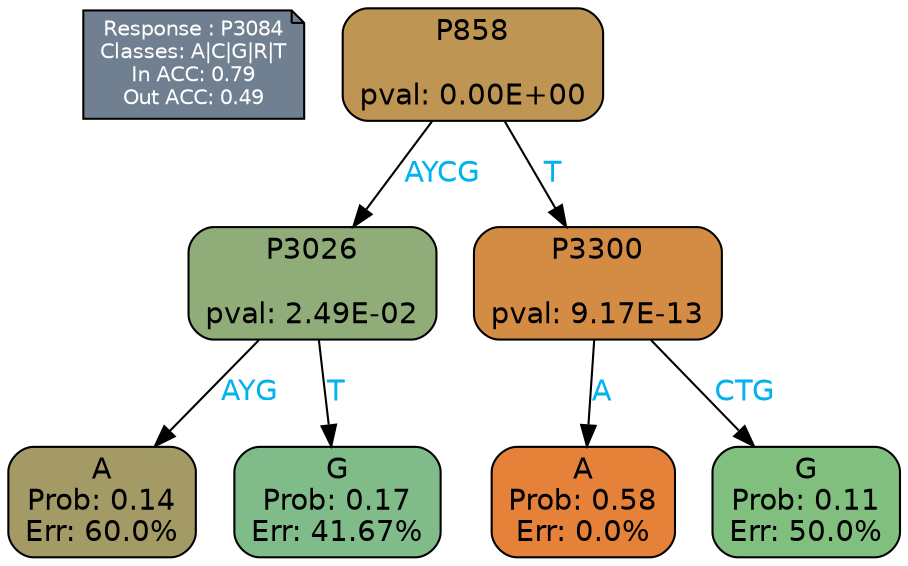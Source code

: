 digraph Tree {
node [shape=box, style="filled, rounded", color="black", fontname=helvetica] ;
graph [ranksep=equally, splines=polylines, bgcolor=transparent, dpi=600] ;
edge [fontname=helvetica] ;
LEGEND [label="Response : P3084
Classes: A|C|G|R|T
In ACC: 0.79
Out ACC: 0.49
",shape=note,align=left,style=filled,fillcolor="slategray",fontcolor="white",fontsize=10];1 [label="P858

pval: 0.00E+00", fillcolor="#bf9554"] ;
2 [label="P3026

pval: 2.49E-02", fillcolor="#90ac79"] ;
3 [label="A
Prob: 0.14
Err: 60.0%", fillcolor="#a39a65"] ;
4 [label="G
Prob: 0.17
Err: 41.67%", fillcolor="#80bb8a"] ;
5 [label="P3300

pval: 9.17E-13", fillcolor="#d48b44"] ;
6 [label="A
Prob: 0.58
Err: 0.0%", fillcolor="#e58139"] ;
7 [label="G
Prob: 0.11
Err: 50.0%", fillcolor="#81bf7f"] ;
1 -> 2 [label="AYCG",fontcolor=deepskyblue2] ;
1 -> 5 [label="T",fontcolor=deepskyblue2] ;
2 -> 3 [label="AYG",fontcolor=deepskyblue2] ;
2 -> 4 [label="T",fontcolor=deepskyblue2] ;
5 -> 6 [label="A",fontcolor=deepskyblue2] ;
5 -> 7 [label="CTG",fontcolor=deepskyblue2] ;
{rank = same; 3;4;6;7;}{rank = same; LEGEND;1;}}